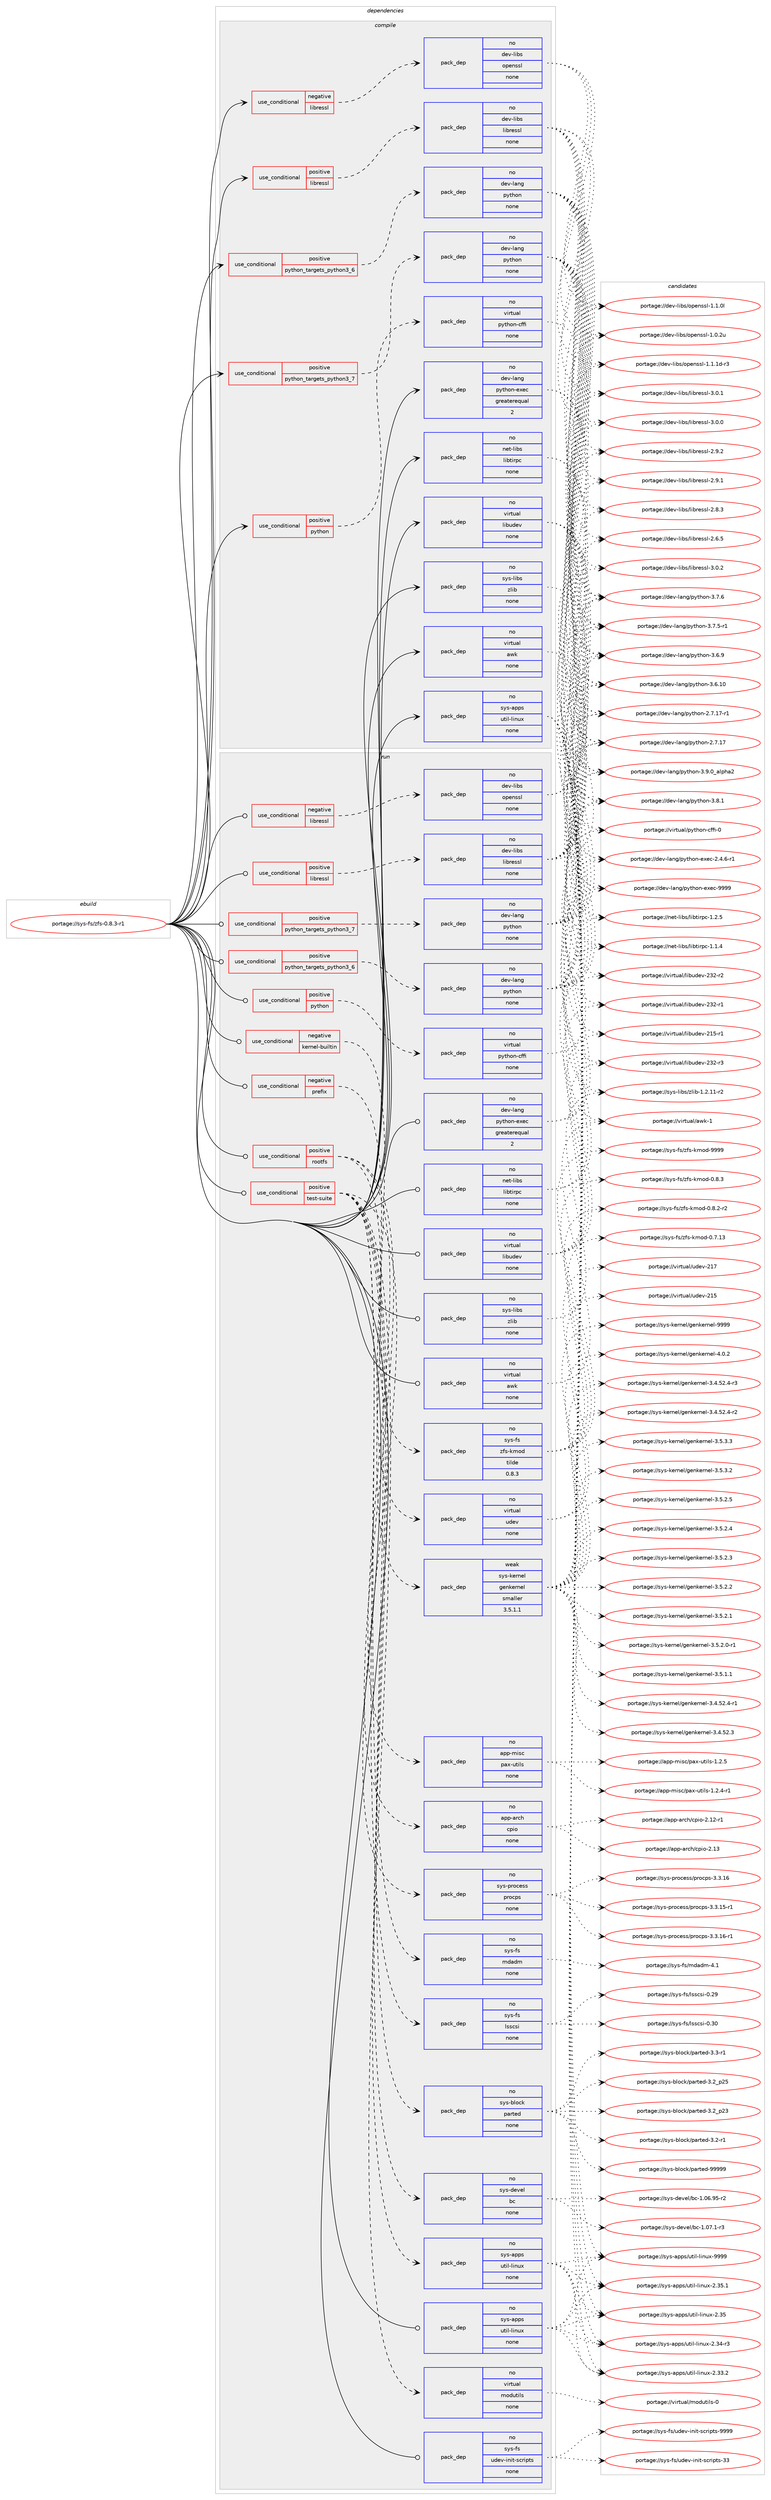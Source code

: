 digraph prolog {

# *************
# Graph options
# *************

newrank=true;
concentrate=true;
compound=true;
graph [rankdir=LR,fontname=Helvetica,fontsize=10,ranksep=1.5];#, ranksep=2.5, nodesep=0.2];
edge  [arrowhead=vee];
node  [fontname=Helvetica,fontsize=10];

# **********
# The ebuild
# **********

subgraph cluster_leftcol {
color=gray;
rank=same;
label=<<i>ebuild</i>>;
id [label="portage://sys-fs/zfs-0.8.3-r1", color=red, width=4, href="../sys-fs/zfs-0.8.3-r1.svg"];
}

# ****************
# The dependencies
# ****************

subgraph cluster_midcol {
color=gray;
label=<<i>dependencies</i>>;
subgraph cluster_compile {
fillcolor="#eeeeee";
style=filled;
label=<<i>compile</i>>;
subgraph cond8890 {
dependency46151 [label=<<TABLE BORDER="0" CELLBORDER="1" CELLSPACING="0" CELLPADDING="4"><TR><TD ROWSPAN="3" CELLPADDING="10">use_conditional</TD></TR><TR><TD>negative</TD></TR><TR><TD>libressl</TD></TR></TABLE>>, shape=none, color=red];
subgraph pack36232 {
dependency46152 [label=<<TABLE BORDER="0" CELLBORDER="1" CELLSPACING="0" CELLPADDING="4" WIDTH="220"><TR><TD ROWSPAN="6" CELLPADDING="30">pack_dep</TD></TR><TR><TD WIDTH="110">no</TD></TR><TR><TD>dev-libs</TD></TR><TR><TD>openssl</TD></TR><TR><TD>none</TD></TR><TR><TD></TD></TR></TABLE>>, shape=none, color=blue];
}
dependency46151:e -> dependency46152:w [weight=20,style="dashed",arrowhead="vee"];
}
id:e -> dependency46151:w [weight=20,style="solid",arrowhead="vee"];
subgraph cond8891 {
dependency46153 [label=<<TABLE BORDER="0" CELLBORDER="1" CELLSPACING="0" CELLPADDING="4"><TR><TD ROWSPAN="3" CELLPADDING="10">use_conditional</TD></TR><TR><TD>positive</TD></TR><TR><TD>libressl</TD></TR></TABLE>>, shape=none, color=red];
subgraph pack36233 {
dependency46154 [label=<<TABLE BORDER="0" CELLBORDER="1" CELLSPACING="0" CELLPADDING="4" WIDTH="220"><TR><TD ROWSPAN="6" CELLPADDING="30">pack_dep</TD></TR><TR><TD WIDTH="110">no</TD></TR><TR><TD>dev-libs</TD></TR><TR><TD>libressl</TD></TR><TR><TD>none</TD></TR><TR><TD></TD></TR></TABLE>>, shape=none, color=blue];
}
dependency46153:e -> dependency46154:w [weight=20,style="dashed",arrowhead="vee"];
}
id:e -> dependency46153:w [weight=20,style="solid",arrowhead="vee"];
subgraph cond8892 {
dependency46155 [label=<<TABLE BORDER="0" CELLBORDER="1" CELLSPACING="0" CELLPADDING="4"><TR><TD ROWSPAN="3" CELLPADDING="10">use_conditional</TD></TR><TR><TD>positive</TD></TR><TR><TD>python</TD></TR></TABLE>>, shape=none, color=red];
subgraph pack36234 {
dependency46156 [label=<<TABLE BORDER="0" CELLBORDER="1" CELLSPACING="0" CELLPADDING="4" WIDTH="220"><TR><TD ROWSPAN="6" CELLPADDING="30">pack_dep</TD></TR><TR><TD WIDTH="110">no</TD></TR><TR><TD>virtual</TD></TR><TR><TD>python-cffi</TD></TR><TR><TD>none</TD></TR><TR><TD></TD></TR></TABLE>>, shape=none, color=blue];
}
dependency46155:e -> dependency46156:w [weight=20,style="dashed",arrowhead="vee"];
}
id:e -> dependency46155:w [weight=20,style="solid",arrowhead="vee"];
subgraph cond8893 {
dependency46157 [label=<<TABLE BORDER="0" CELLBORDER="1" CELLSPACING="0" CELLPADDING="4"><TR><TD ROWSPAN="3" CELLPADDING="10">use_conditional</TD></TR><TR><TD>positive</TD></TR><TR><TD>python_targets_python3_6</TD></TR></TABLE>>, shape=none, color=red];
subgraph pack36235 {
dependency46158 [label=<<TABLE BORDER="0" CELLBORDER="1" CELLSPACING="0" CELLPADDING="4" WIDTH="220"><TR><TD ROWSPAN="6" CELLPADDING="30">pack_dep</TD></TR><TR><TD WIDTH="110">no</TD></TR><TR><TD>dev-lang</TD></TR><TR><TD>python</TD></TR><TR><TD>none</TD></TR><TR><TD></TD></TR></TABLE>>, shape=none, color=blue];
}
dependency46157:e -> dependency46158:w [weight=20,style="dashed",arrowhead="vee"];
}
id:e -> dependency46157:w [weight=20,style="solid",arrowhead="vee"];
subgraph cond8894 {
dependency46159 [label=<<TABLE BORDER="0" CELLBORDER="1" CELLSPACING="0" CELLPADDING="4"><TR><TD ROWSPAN="3" CELLPADDING="10">use_conditional</TD></TR><TR><TD>positive</TD></TR><TR><TD>python_targets_python3_7</TD></TR></TABLE>>, shape=none, color=red];
subgraph pack36236 {
dependency46160 [label=<<TABLE BORDER="0" CELLBORDER="1" CELLSPACING="0" CELLPADDING="4" WIDTH="220"><TR><TD ROWSPAN="6" CELLPADDING="30">pack_dep</TD></TR><TR><TD WIDTH="110">no</TD></TR><TR><TD>dev-lang</TD></TR><TR><TD>python</TD></TR><TR><TD>none</TD></TR><TR><TD></TD></TR></TABLE>>, shape=none, color=blue];
}
dependency46159:e -> dependency46160:w [weight=20,style="dashed",arrowhead="vee"];
}
id:e -> dependency46159:w [weight=20,style="solid",arrowhead="vee"];
subgraph pack36237 {
dependency46161 [label=<<TABLE BORDER="0" CELLBORDER="1" CELLSPACING="0" CELLPADDING="4" WIDTH="220"><TR><TD ROWSPAN="6" CELLPADDING="30">pack_dep</TD></TR><TR><TD WIDTH="110">no</TD></TR><TR><TD>dev-lang</TD></TR><TR><TD>python-exec</TD></TR><TR><TD>greaterequal</TD></TR><TR><TD>2</TD></TR></TABLE>>, shape=none, color=blue];
}
id:e -> dependency46161:w [weight=20,style="solid",arrowhead="vee"];
subgraph pack36238 {
dependency46162 [label=<<TABLE BORDER="0" CELLBORDER="1" CELLSPACING="0" CELLPADDING="4" WIDTH="220"><TR><TD ROWSPAN="6" CELLPADDING="30">pack_dep</TD></TR><TR><TD WIDTH="110">no</TD></TR><TR><TD>net-libs</TD></TR><TR><TD>libtirpc</TD></TR><TR><TD>none</TD></TR><TR><TD></TD></TR></TABLE>>, shape=none, color=blue];
}
id:e -> dependency46162:w [weight=20,style="solid",arrowhead="vee"];
subgraph pack36239 {
dependency46163 [label=<<TABLE BORDER="0" CELLBORDER="1" CELLSPACING="0" CELLPADDING="4" WIDTH="220"><TR><TD ROWSPAN="6" CELLPADDING="30">pack_dep</TD></TR><TR><TD WIDTH="110">no</TD></TR><TR><TD>sys-apps</TD></TR><TR><TD>util-linux</TD></TR><TR><TD>none</TD></TR><TR><TD></TD></TR></TABLE>>, shape=none, color=blue];
}
id:e -> dependency46163:w [weight=20,style="solid",arrowhead="vee"];
subgraph pack36240 {
dependency46164 [label=<<TABLE BORDER="0" CELLBORDER="1" CELLSPACING="0" CELLPADDING="4" WIDTH="220"><TR><TD ROWSPAN="6" CELLPADDING="30">pack_dep</TD></TR><TR><TD WIDTH="110">no</TD></TR><TR><TD>sys-libs</TD></TR><TR><TD>zlib</TD></TR><TR><TD>none</TD></TR><TR><TD></TD></TR></TABLE>>, shape=none, color=blue];
}
id:e -> dependency46164:w [weight=20,style="solid",arrowhead="vee"];
subgraph pack36241 {
dependency46165 [label=<<TABLE BORDER="0" CELLBORDER="1" CELLSPACING="0" CELLPADDING="4" WIDTH="220"><TR><TD ROWSPAN="6" CELLPADDING="30">pack_dep</TD></TR><TR><TD WIDTH="110">no</TD></TR><TR><TD>virtual</TD></TR><TR><TD>awk</TD></TR><TR><TD>none</TD></TR><TR><TD></TD></TR></TABLE>>, shape=none, color=blue];
}
id:e -> dependency46165:w [weight=20,style="solid",arrowhead="vee"];
subgraph pack36242 {
dependency46166 [label=<<TABLE BORDER="0" CELLBORDER="1" CELLSPACING="0" CELLPADDING="4" WIDTH="220"><TR><TD ROWSPAN="6" CELLPADDING="30">pack_dep</TD></TR><TR><TD WIDTH="110">no</TD></TR><TR><TD>virtual</TD></TR><TR><TD>libudev</TD></TR><TR><TD>none</TD></TR><TR><TD></TD></TR></TABLE>>, shape=none, color=blue];
}
id:e -> dependency46166:w [weight=20,style="solid",arrowhead="vee"];
}
subgraph cluster_compileandrun {
fillcolor="#eeeeee";
style=filled;
label=<<i>compile and run</i>>;
}
subgraph cluster_run {
fillcolor="#eeeeee";
style=filled;
label=<<i>run</i>>;
subgraph cond8895 {
dependency46167 [label=<<TABLE BORDER="0" CELLBORDER="1" CELLSPACING="0" CELLPADDING="4"><TR><TD ROWSPAN="3" CELLPADDING="10">use_conditional</TD></TR><TR><TD>negative</TD></TR><TR><TD>kernel-builtin</TD></TR></TABLE>>, shape=none, color=red];
subgraph pack36243 {
dependency46168 [label=<<TABLE BORDER="0" CELLBORDER="1" CELLSPACING="0" CELLPADDING="4" WIDTH="220"><TR><TD ROWSPAN="6" CELLPADDING="30">pack_dep</TD></TR><TR><TD WIDTH="110">no</TD></TR><TR><TD>sys-fs</TD></TR><TR><TD>zfs-kmod</TD></TR><TR><TD>tilde</TD></TR><TR><TD>0.8.3</TD></TR></TABLE>>, shape=none, color=blue];
}
dependency46167:e -> dependency46168:w [weight=20,style="dashed",arrowhead="vee"];
}
id:e -> dependency46167:w [weight=20,style="solid",arrowhead="odot"];
subgraph cond8896 {
dependency46169 [label=<<TABLE BORDER="0" CELLBORDER="1" CELLSPACING="0" CELLPADDING="4"><TR><TD ROWSPAN="3" CELLPADDING="10">use_conditional</TD></TR><TR><TD>negative</TD></TR><TR><TD>libressl</TD></TR></TABLE>>, shape=none, color=red];
subgraph pack36244 {
dependency46170 [label=<<TABLE BORDER="0" CELLBORDER="1" CELLSPACING="0" CELLPADDING="4" WIDTH="220"><TR><TD ROWSPAN="6" CELLPADDING="30">pack_dep</TD></TR><TR><TD WIDTH="110">no</TD></TR><TR><TD>dev-libs</TD></TR><TR><TD>openssl</TD></TR><TR><TD>none</TD></TR><TR><TD></TD></TR></TABLE>>, shape=none, color=blue];
}
dependency46169:e -> dependency46170:w [weight=20,style="dashed",arrowhead="vee"];
}
id:e -> dependency46169:w [weight=20,style="solid",arrowhead="odot"];
subgraph cond8897 {
dependency46171 [label=<<TABLE BORDER="0" CELLBORDER="1" CELLSPACING="0" CELLPADDING="4"><TR><TD ROWSPAN="3" CELLPADDING="10">use_conditional</TD></TR><TR><TD>negative</TD></TR><TR><TD>prefix</TD></TR></TABLE>>, shape=none, color=red];
subgraph pack36245 {
dependency46172 [label=<<TABLE BORDER="0" CELLBORDER="1" CELLSPACING="0" CELLPADDING="4" WIDTH="220"><TR><TD ROWSPAN="6" CELLPADDING="30">pack_dep</TD></TR><TR><TD WIDTH="110">no</TD></TR><TR><TD>virtual</TD></TR><TR><TD>udev</TD></TR><TR><TD>none</TD></TR><TR><TD></TD></TR></TABLE>>, shape=none, color=blue];
}
dependency46171:e -> dependency46172:w [weight=20,style="dashed",arrowhead="vee"];
}
id:e -> dependency46171:w [weight=20,style="solid",arrowhead="odot"];
subgraph cond8898 {
dependency46173 [label=<<TABLE BORDER="0" CELLBORDER="1" CELLSPACING="0" CELLPADDING="4"><TR><TD ROWSPAN="3" CELLPADDING="10">use_conditional</TD></TR><TR><TD>positive</TD></TR><TR><TD>libressl</TD></TR></TABLE>>, shape=none, color=red];
subgraph pack36246 {
dependency46174 [label=<<TABLE BORDER="0" CELLBORDER="1" CELLSPACING="0" CELLPADDING="4" WIDTH="220"><TR><TD ROWSPAN="6" CELLPADDING="30">pack_dep</TD></TR><TR><TD WIDTH="110">no</TD></TR><TR><TD>dev-libs</TD></TR><TR><TD>libressl</TD></TR><TR><TD>none</TD></TR><TR><TD></TD></TR></TABLE>>, shape=none, color=blue];
}
dependency46173:e -> dependency46174:w [weight=20,style="dashed",arrowhead="vee"];
}
id:e -> dependency46173:w [weight=20,style="solid",arrowhead="odot"];
subgraph cond8899 {
dependency46175 [label=<<TABLE BORDER="0" CELLBORDER="1" CELLSPACING="0" CELLPADDING="4"><TR><TD ROWSPAN="3" CELLPADDING="10">use_conditional</TD></TR><TR><TD>positive</TD></TR><TR><TD>python</TD></TR></TABLE>>, shape=none, color=red];
subgraph pack36247 {
dependency46176 [label=<<TABLE BORDER="0" CELLBORDER="1" CELLSPACING="0" CELLPADDING="4" WIDTH="220"><TR><TD ROWSPAN="6" CELLPADDING="30">pack_dep</TD></TR><TR><TD WIDTH="110">no</TD></TR><TR><TD>virtual</TD></TR><TR><TD>python-cffi</TD></TR><TR><TD>none</TD></TR><TR><TD></TD></TR></TABLE>>, shape=none, color=blue];
}
dependency46175:e -> dependency46176:w [weight=20,style="dashed",arrowhead="vee"];
}
id:e -> dependency46175:w [weight=20,style="solid",arrowhead="odot"];
subgraph cond8900 {
dependency46177 [label=<<TABLE BORDER="0" CELLBORDER="1" CELLSPACING="0" CELLPADDING="4"><TR><TD ROWSPAN="3" CELLPADDING="10">use_conditional</TD></TR><TR><TD>positive</TD></TR><TR><TD>python_targets_python3_6</TD></TR></TABLE>>, shape=none, color=red];
subgraph pack36248 {
dependency46178 [label=<<TABLE BORDER="0" CELLBORDER="1" CELLSPACING="0" CELLPADDING="4" WIDTH="220"><TR><TD ROWSPAN="6" CELLPADDING="30">pack_dep</TD></TR><TR><TD WIDTH="110">no</TD></TR><TR><TD>dev-lang</TD></TR><TR><TD>python</TD></TR><TR><TD>none</TD></TR><TR><TD></TD></TR></TABLE>>, shape=none, color=blue];
}
dependency46177:e -> dependency46178:w [weight=20,style="dashed",arrowhead="vee"];
}
id:e -> dependency46177:w [weight=20,style="solid",arrowhead="odot"];
subgraph cond8901 {
dependency46179 [label=<<TABLE BORDER="0" CELLBORDER="1" CELLSPACING="0" CELLPADDING="4"><TR><TD ROWSPAN="3" CELLPADDING="10">use_conditional</TD></TR><TR><TD>positive</TD></TR><TR><TD>python_targets_python3_7</TD></TR></TABLE>>, shape=none, color=red];
subgraph pack36249 {
dependency46180 [label=<<TABLE BORDER="0" CELLBORDER="1" CELLSPACING="0" CELLPADDING="4" WIDTH="220"><TR><TD ROWSPAN="6" CELLPADDING="30">pack_dep</TD></TR><TR><TD WIDTH="110">no</TD></TR><TR><TD>dev-lang</TD></TR><TR><TD>python</TD></TR><TR><TD>none</TD></TR><TR><TD></TD></TR></TABLE>>, shape=none, color=blue];
}
dependency46179:e -> dependency46180:w [weight=20,style="dashed",arrowhead="vee"];
}
id:e -> dependency46179:w [weight=20,style="solid",arrowhead="odot"];
subgraph cond8902 {
dependency46181 [label=<<TABLE BORDER="0" CELLBORDER="1" CELLSPACING="0" CELLPADDING="4"><TR><TD ROWSPAN="3" CELLPADDING="10">use_conditional</TD></TR><TR><TD>positive</TD></TR><TR><TD>rootfs</TD></TR></TABLE>>, shape=none, color=red];
subgraph pack36250 {
dependency46182 [label=<<TABLE BORDER="0" CELLBORDER="1" CELLSPACING="0" CELLPADDING="4" WIDTH="220"><TR><TD ROWSPAN="6" CELLPADDING="30">pack_dep</TD></TR><TR><TD WIDTH="110">no</TD></TR><TR><TD>app-arch</TD></TR><TR><TD>cpio</TD></TR><TR><TD>none</TD></TR><TR><TD></TD></TR></TABLE>>, shape=none, color=blue];
}
dependency46181:e -> dependency46182:w [weight=20,style="dashed",arrowhead="vee"];
subgraph pack36251 {
dependency46183 [label=<<TABLE BORDER="0" CELLBORDER="1" CELLSPACING="0" CELLPADDING="4" WIDTH="220"><TR><TD ROWSPAN="6" CELLPADDING="30">pack_dep</TD></TR><TR><TD WIDTH="110">no</TD></TR><TR><TD>app-misc</TD></TR><TR><TD>pax-utils</TD></TR><TR><TD>none</TD></TR><TR><TD></TD></TR></TABLE>>, shape=none, color=blue];
}
dependency46181:e -> dependency46183:w [weight=20,style="dashed",arrowhead="vee"];
subgraph pack36252 {
dependency46184 [label=<<TABLE BORDER="0" CELLBORDER="1" CELLSPACING="0" CELLPADDING="4" WIDTH="220"><TR><TD ROWSPAN="6" CELLPADDING="30">pack_dep</TD></TR><TR><TD WIDTH="110">weak</TD></TR><TR><TD>sys-kernel</TD></TR><TR><TD>genkernel</TD></TR><TR><TD>smaller</TD></TR><TR><TD>3.5.1.1</TD></TR></TABLE>>, shape=none, color=blue];
}
dependency46181:e -> dependency46184:w [weight=20,style="dashed",arrowhead="vee"];
}
id:e -> dependency46181:w [weight=20,style="solid",arrowhead="odot"];
subgraph cond8903 {
dependency46185 [label=<<TABLE BORDER="0" CELLBORDER="1" CELLSPACING="0" CELLPADDING="4"><TR><TD ROWSPAN="3" CELLPADDING="10">use_conditional</TD></TR><TR><TD>positive</TD></TR><TR><TD>test-suite</TD></TR></TABLE>>, shape=none, color=red];
subgraph pack36253 {
dependency46186 [label=<<TABLE BORDER="0" CELLBORDER="1" CELLSPACING="0" CELLPADDING="4" WIDTH="220"><TR><TD ROWSPAN="6" CELLPADDING="30">pack_dep</TD></TR><TR><TD WIDTH="110">no</TD></TR><TR><TD>sys-apps</TD></TR><TR><TD>util-linux</TD></TR><TR><TD>none</TD></TR><TR><TD></TD></TR></TABLE>>, shape=none, color=blue];
}
dependency46185:e -> dependency46186:w [weight=20,style="dashed",arrowhead="vee"];
subgraph pack36254 {
dependency46187 [label=<<TABLE BORDER="0" CELLBORDER="1" CELLSPACING="0" CELLPADDING="4" WIDTH="220"><TR><TD ROWSPAN="6" CELLPADDING="30">pack_dep</TD></TR><TR><TD WIDTH="110">no</TD></TR><TR><TD>sys-devel</TD></TR><TR><TD>bc</TD></TR><TR><TD>none</TD></TR><TR><TD></TD></TR></TABLE>>, shape=none, color=blue];
}
dependency46185:e -> dependency46187:w [weight=20,style="dashed",arrowhead="vee"];
subgraph pack36255 {
dependency46188 [label=<<TABLE BORDER="0" CELLBORDER="1" CELLSPACING="0" CELLPADDING="4" WIDTH="220"><TR><TD ROWSPAN="6" CELLPADDING="30">pack_dep</TD></TR><TR><TD WIDTH="110">no</TD></TR><TR><TD>sys-block</TD></TR><TR><TD>parted</TD></TR><TR><TD>none</TD></TR><TR><TD></TD></TR></TABLE>>, shape=none, color=blue];
}
dependency46185:e -> dependency46188:w [weight=20,style="dashed",arrowhead="vee"];
subgraph pack36256 {
dependency46189 [label=<<TABLE BORDER="0" CELLBORDER="1" CELLSPACING="0" CELLPADDING="4" WIDTH="220"><TR><TD ROWSPAN="6" CELLPADDING="30">pack_dep</TD></TR><TR><TD WIDTH="110">no</TD></TR><TR><TD>sys-fs</TD></TR><TR><TD>lsscsi</TD></TR><TR><TD>none</TD></TR><TR><TD></TD></TR></TABLE>>, shape=none, color=blue];
}
dependency46185:e -> dependency46189:w [weight=20,style="dashed",arrowhead="vee"];
subgraph pack36257 {
dependency46190 [label=<<TABLE BORDER="0" CELLBORDER="1" CELLSPACING="0" CELLPADDING="4" WIDTH="220"><TR><TD ROWSPAN="6" CELLPADDING="30">pack_dep</TD></TR><TR><TD WIDTH="110">no</TD></TR><TR><TD>sys-fs</TD></TR><TR><TD>mdadm</TD></TR><TR><TD>none</TD></TR><TR><TD></TD></TR></TABLE>>, shape=none, color=blue];
}
dependency46185:e -> dependency46190:w [weight=20,style="dashed",arrowhead="vee"];
subgraph pack36258 {
dependency46191 [label=<<TABLE BORDER="0" CELLBORDER="1" CELLSPACING="0" CELLPADDING="4" WIDTH="220"><TR><TD ROWSPAN="6" CELLPADDING="30">pack_dep</TD></TR><TR><TD WIDTH="110">no</TD></TR><TR><TD>sys-process</TD></TR><TR><TD>procps</TD></TR><TR><TD>none</TD></TR><TR><TD></TD></TR></TABLE>>, shape=none, color=blue];
}
dependency46185:e -> dependency46191:w [weight=20,style="dashed",arrowhead="vee"];
subgraph pack36259 {
dependency46192 [label=<<TABLE BORDER="0" CELLBORDER="1" CELLSPACING="0" CELLPADDING="4" WIDTH="220"><TR><TD ROWSPAN="6" CELLPADDING="30">pack_dep</TD></TR><TR><TD WIDTH="110">no</TD></TR><TR><TD>virtual</TD></TR><TR><TD>modutils</TD></TR><TR><TD>none</TD></TR><TR><TD></TD></TR></TABLE>>, shape=none, color=blue];
}
dependency46185:e -> dependency46192:w [weight=20,style="dashed",arrowhead="vee"];
}
id:e -> dependency46185:w [weight=20,style="solid",arrowhead="odot"];
subgraph pack36260 {
dependency46193 [label=<<TABLE BORDER="0" CELLBORDER="1" CELLSPACING="0" CELLPADDING="4" WIDTH="220"><TR><TD ROWSPAN="6" CELLPADDING="30">pack_dep</TD></TR><TR><TD WIDTH="110">no</TD></TR><TR><TD>dev-lang</TD></TR><TR><TD>python-exec</TD></TR><TR><TD>greaterequal</TD></TR><TR><TD>2</TD></TR></TABLE>>, shape=none, color=blue];
}
id:e -> dependency46193:w [weight=20,style="solid",arrowhead="odot"];
subgraph pack36261 {
dependency46194 [label=<<TABLE BORDER="0" CELLBORDER="1" CELLSPACING="0" CELLPADDING="4" WIDTH="220"><TR><TD ROWSPAN="6" CELLPADDING="30">pack_dep</TD></TR><TR><TD WIDTH="110">no</TD></TR><TR><TD>net-libs</TD></TR><TR><TD>libtirpc</TD></TR><TR><TD>none</TD></TR><TR><TD></TD></TR></TABLE>>, shape=none, color=blue];
}
id:e -> dependency46194:w [weight=20,style="solid",arrowhead="odot"];
subgraph pack36262 {
dependency46195 [label=<<TABLE BORDER="0" CELLBORDER="1" CELLSPACING="0" CELLPADDING="4" WIDTH="220"><TR><TD ROWSPAN="6" CELLPADDING="30">pack_dep</TD></TR><TR><TD WIDTH="110">no</TD></TR><TR><TD>sys-apps</TD></TR><TR><TD>util-linux</TD></TR><TR><TD>none</TD></TR><TR><TD></TD></TR></TABLE>>, shape=none, color=blue];
}
id:e -> dependency46195:w [weight=20,style="solid",arrowhead="odot"];
subgraph pack36263 {
dependency46196 [label=<<TABLE BORDER="0" CELLBORDER="1" CELLSPACING="0" CELLPADDING="4" WIDTH="220"><TR><TD ROWSPAN="6" CELLPADDING="30">pack_dep</TD></TR><TR><TD WIDTH="110">no</TD></TR><TR><TD>sys-fs</TD></TR><TR><TD>udev-init-scripts</TD></TR><TR><TD>none</TD></TR><TR><TD></TD></TR></TABLE>>, shape=none, color=blue];
}
id:e -> dependency46196:w [weight=20,style="solid",arrowhead="odot"];
subgraph pack36264 {
dependency46197 [label=<<TABLE BORDER="0" CELLBORDER="1" CELLSPACING="0" CELLPADDING="4" WIDTH="220"><TR><TD ROWSPAN="6" CELLPADDING="30">pack_dep</TD></TR><TR><TD WIDTH="110">no</TD></TR><TR><TD>sys-libs</TD></TR><TR><TD>zlib</TD></TR><TR><TD>none</TD></TR><TR><TD></TD></TR></TABLE>>, shape=none, color=blue];
}
id:e -> dependency46197:w [weight=20,style="solid",arrowhead="odot"];
subgraph pack36265 {
dependency46198 [label=<<TABLE BORDER="0" CELLBORDER="1" CELLSPACING="0" CELLPADDING="4" WIDTH="220"><TR><TD ROWSPAN="6" CELLPADDING="30">pack_dep</TD></TR><TR><TD WIDTH="110">no</TD></TR><TR><TD>virtual</TD></TR><TR><TD>awk</TD></TR><TR><TD>none</TD></TR><TR><TD></TD></TR></TABLE>>, shape=none, color=blue];
}
id:e -> dependency46198:w [weight=20,style="solid",arrowhead="odot"];
subgraph pack36266 {
dependency46199 [label=<<TABLE BORDER="0" CELLBORDER="1" CELLSPACING="0" CELLPADDING="4" WIDTH="220"><TR><TD ROWSPAN="6" CELLPADDING="30">pack_dep</TD></TR><TR><TD WIDTH="110">no</TD></TR><TR><TD>virtual</TD></TR><TR><TD>libudev</TD></TR><TR><TD>none</TD></TR><TR><TD></TD></TR></TABLE>>, shape=none, color=blue];
}
id:e -> dependency46199:w [weight=20,style="solid",arrowhead="odot"];
}
}

# **************
# The candidates
# **************

subgraph cluster_choices {
rank=same;
color=gray;
label=<<i>candidates</i>>;

subgraph choice36232 {
color=black;
nodesep=1;
choice1001011184510810598115471111121011101151151084549464946491004511451 [label="portage://dev-libs/openssl-1.1.1d-r3", color=red, width=4,href="../dev-libs/openssl-1.1.1d-r3.svg"];
choice100101118451081059811547111112101110115115108454946494648108 [label="portage://dev-libs/openssl-1.1.0l", color=red, width=4,href="../dev-libs/openssl-1.1.0l.svg"];
choice100101118451081059811547111112101110115115108454946484650117 [label="portage://dev-libs/openssl-1.0.2u", color=red, width=4,href="../dev-libs/openssl-1.0.2u.svg"];
dependency46152:e -> choice1001011184510810598115471111121011101151151084549464946491004511451:w [style=dotted,weight="100"];
dependency46152:e -> choice100101118451081059811547111112101110115115108454946494648108:w [style=dotted,weight="100"];
dependency46152:e -> choice100101118451081059811547111112101110115115108454946484650117:w [style=dotted,weight="100"];
}
subgraph choice36233 {
color=black;
nodesep=1;
choice10010111845108105981154710810598114101115115108455146484650 [label="portage://dev-libs/libressl-3.0.2", color=red, width=4,href="../dev-libs/libressl-3.0.2.svg"];
choice10010111845108105981154710810598114101115115108455146484649 [label="portage://dev-libs/libressl-3.0.1", color=red, width=4,href="../dev-libs/libressl-3.0.1.svg"];
choice10010111845108105981154710810598114101115115108455146484648 [label="portage://dev-libs/libressl-3.0.0", color=red, width=4,href="../dev-libs/libressl-3.0.0.svg"];
choice10010111845108105981154710810598114101115115108455046574650 [label="portage://dev-libs/libressl-2.9.2", color=red, width=4,href="../dev-libs/libressl-2.9.2.svg"];
choice10010111845108105981154710810598114101115115108455046574649 [label="portage://dev-libs/libressl-2.9.1", color=red, width=4,href="../dev-libs/libressl-2.9.1.svg"];
choice10010111845108105981154710810598114101115115108455046564651 [label="portage://dev-libs/libressl-2.8.3", color=red, width=4,href="../dev-libs/libressl-2.8.3.svg"];
choice10010111845108105981154710810598114101115115108455046544653 [label="portage://dev-libs/libressl-2.6.5", color=red, width=4,href="../dev-libs/libressl-2.6.5.svg"];
dependency46154:e -> choice10010111845108105981154710810598114101115115108455146484650:w [style=dotted,weight="100"];
dependency46154:e -> choice10010111845108105981154710810598114101115115108455146484649:w [style=dotted,weight="100"];
dependency46154:e -> choice10010111845108105981154710810598114101115115108455146484648:w [style=dotted,weight="100"];
dependency46154:e -> choice10010111845108105981154710810598114101115115108455046574650:w [style=dotted,weight="100"];
dependency46154:e -> choice10010111845108105981154710810598114101115115108455046574649:w [style=dotted,weight="100"];
dependency46154:e -> choice10010111845108105981154710810598114101115115108455046564651:w [style=dotted,weight="100"];
dependency46154:e -> choice10010111845108105981154710810598114101115115108455046544653:w [style=dotted,weight="100"];
}
subgraph choice36234 {
color=black;
nodesep=1;
choice118105114116117971084711212111610411111045991021021054548 [label="portage://virtual/python-cffi-0", color=red, width=4,href="../virtual/python-cffi-0.svg"];
dependency46156:e -> choice118105114116117971084711212111610411111045991021021054548:w [style=dotted,weight="100"];
}
subgraph choice36235 {
color=black;
nodesep=1;
choice10010111845108971101034711212111610411111045514657464895971081121049750 [label="portage://dev-lang/python-3.9.0_alpha2", color=red, width=4,href="../dev-lang/python-3.9.0_alpha2.svg"];
choice100101118451089711010347112121116104111110455146564649 [label="portage://dev-lang/python-3.8.1", color=red, width=4,href="../dev-lang/python-3.8.1.svg"];
choice100101118451089711010347112121116104111110455146554654 [label="portage://dev-lang/python-3.7.6", color=red, width=4,href="../dev-lang/python-3.7.6.svg"];
choice1001011184510897110103471121211161041111104551465546534511449 [label="portage://dev-lang/python-3.7.5-r1", color=red, width=4,href="../dev-lang/python-3.7.5-r1.svg"];
choice100101118451089711010347112121116104111110455146544657 [label="portage://dev-lang/python-3.6.9", color=red, width=4,href="../dev-lang/python-3.6.9.svg"];
choice10010111845108971101034711212111610411111045514654464948 [label="portage://dev-lang/python-3.6.10", color=red, width=4,href="../dev-lang/python-3.6.10.svg"];
choice100101118451089711010347112121116104111110455046554649554511449 [label="portage://dev-lang/python-2.7.17-r1", color=red, width=4,href="../dev-lang/python-2.7.17-r1.svg"];
choice10010111845108971101034711212111610411111045504655464955 [label="portage://dev-lang/python-2.7.17", color=red, width=4,href="../dev-lang/python-2.7.17.svg"];
dependency46158:e -> choice10010111845108971101034711212111610411111045514657464895971081121049750:w [style=dotted,weight="100"];
dependency46158:e -> choice100101118451089711010347112121116104111110455146564649:w [style=dotted,weight="100"];
dependency46158:e -> choice100101118451089711010347112121116104111110455146554654:w [style=dotted,weight="100"];
dependency46158:e -> choice1001011184510897110103471121211161041111104551465546534511449:w [style=dotted,weight="100"];
dependency46158:e -> choice100101118451089711010347112121116104111110455146544657:w [style=dotted,weight="100"];
dependency46158:e -> choice10010111845108971101034711212111610411111045514654464948:w [style=dotted,weight="100"];
dependency46158:e -> choice100101118451089711010347112121116104111110455046554649554511449:w [style=dotted,weight="100"];
dependency46158:e -> choice10010111845108971101034711212111610411111045504655464955:w [style=dotted,weight="100"];
}
subgraph choice36236 {
color=black;
nodesep=1;
choice10010111845108971101034711212111610411111045514657464895971081121049750 [label="portage://dev-lang/python-3.9.0_alpha2", color=red, width=4,href="../dev-lang/python-3.9.0_alpha2.svg"];
choice100101118451089711010347112121116104111110455146564649 [label="portage://dev-lang/python-3.8.1", color=red, width=4,href="../dev-lang/python-3.8.1.svg"];
choice100101118451089711010347112121116104111110455146554654 [label="portage://dev-lang/python-3.7.6", color=red, width=4,href="../dev-lang/python-3.7.6.svg"];
choice1001011184510897110103471121211161041111104551465546534511449 [label="portage://dev-lang/python-3.7.5-r1", color=red, width=4,href="../dev-lang/python-3.7.5-r1.svg"];
choice100101118451089711010347112121116104111110455146544657 [label="portage://dev-lang/python-3.6.9", color=red, width=4,href="../dev-lang/python-3.6.9.svg"];
choice10010111845108971101034711212111610411111045514654464948 [label="portage://dev-lang/python-3.6.10", color=red, width=4,href="../dev-lang/python-3.6.10.svg"];
choice100101118451089711010347112121116104111110455046554649554511449 [label="portage://dev-lang/python-2.7.17-r1", color=red, width=4,href="../dev-lang/python-2.7.17-r1.svg"];
choice10010111845108971101034711212111610411111045504655464955 [label="portage://dev-lang/python-2.7.17", color=red, width=4,href="../dev-lang/python-2.7.17.svg"];
dependency46160:e -> choice10010111845108971101034711212111610411111045514657464895971081121049750:w [style=dotted,weight="100"];
dependency46160:e -> choice100101118451089711010347112121116104111110455146564649:w [style=dotted,weight="100"];
dependency46160:e -> choice100101118451089711010347112121116104111110455146554654:w [style=dotted,weight="100"];
dependency46160:e -> choice1001011184510897110103471121211161041111104551465546534511449:w [style=dotted,weight="100"];
dependency46160:e -> choice100101118451089711010347112121116104111110455146544657:w [style=dotted,weight="100"];
dependency46160:e -> choice10010111845108971101034711212111610411111045514654464948:w [style=dotted,weight="100"];
dependency46160:e -> choice100101118451089711010347112121116104111110455046554649554511449:w [style=dotted,weight="100"];
dependency46160:e -> choice10010111845108971101034711212111610411111045504655464955:w [style=dotted,weight="100"];
}
subgraph choice36237 {
color=black;
nodesep=1;
choice10010111845108971101034711212111610411111045101120101994557575757 [label="portage://dev-lang/python-exec-9999", color=red, width=4,href="../dev-lang/python-exec-9999.svg"];
choice10010111845108971101034711212111610411111045101120101994550465246544511449 [label="portage://dev-lang/python-exec-2.4.6-r1", color=red, width=4,href="../dev-lang/python-exec-2.4.6-r1.svg"];
dependency46161:e -> choice10010111845108971101034711212111610411111045101120101994557575757:w [style=dotted,weight="100"];
dependency46161:e -> choice10010111845108971101034711212111610411111045101120101994550465246544511449:w [style=dotted,weight="100"];
}
subgraph choice36238 {
color=black;
nodesep=1;
choice1101011164510810598115471081059811610511411299454946504653 [label="portage://net-libs/libtirpc-1.2.5", color=red, width=4,href="../net-libs/libtirpc-1.2.5.svg"];
choice1101011164510810598115471081059811610511411299454946494652 [label="portage://net-libs/libtirpc-1.1.4", color=red, width=4,href="../net-libs/libtirpc-1.1.4.svg"];
dependency46162:e -> choice1101011164510810598115471081059811610511411299454946504653:w [style=dotted,weight="100"];
dependency46162:e -> choice1101011164510810598115471081059811610511411299454946494652:w [style=dotted,weight="100"];
}
subgraph choice36239 {
color=black;
nodesep=1;
choice115121115459711211211547117116105108451081051101171204557575757 [label="portage://sys-apps/util-linux-9999", color=red, width=4,href="../sys-apps/util-linux-9999.svg"];
choice1151211154597112112115471171161051084510810511011712045504651534649 [label="portage://sys-apps/util-linux-2.35.1", color=red, width=4,href="../sys-apps/util-linux-2.35.1.svg"];
choice115121115459711211211547117116105108451081051101171204550465153 [label="portage://sys-apps/util-linux-2.35", color=red, width=4,href="../sys-apps/util-linux-2.35.svg"];
choice1151211154597112112115471171161051084510810511011712045504651524511451 [label="portage://sys-apps/util-linux-2.34-r3", color=red, width=4,href="../sys-apps/util-linux-2.34-r3.svg"];
choice1151211154597112112115471171161051084510810511011712045504651514650 [label="portage://sys-apps/util-linux-2.33.2", color=red, width=4,href="../sys-apps/util-linux-2.33.2.svg"];
dependency46163:e -> choice115121115459711211211547117116105108451081051101171204557575757:w [style=dotted,weight="100"];
dependency46163:e -> choice1151211154597112112115471171161051084510810511011712045504651534649:w [style=dotted,weight="100"];
dependency46163:e -> choice115121115459711211211547117116105108451081051101171204550465153:w [style=dotted,weight="100"];
dependency46163:e -> choice1151211154597112112115471171161051084510810511011712045504651524511451:w [style=dotted,weight="100"];
dependency46163:e -> choice1151211154597112112115471171161051084510810511011712045504651514650:w [style=dotted,weight="100"];
}
subgraph choice36240 {
color=black;
nodesep=1;
choice11512111545108105981154712210810598454946504649494511450 [label="portage://sys-libs/zlib-1.2.11-r2", color=red, width=4,href="../sys-libs/zlib-1.2.11-r2.svg"];
dependency46164:e -> choice11512111545108105981154712210810598454946504649494511450:w [style=dotted,weight="100"];
}
subgraph choice36241 {
color=black;
nodesep=1;
choice1181051141161179710847971191074549 [label="portage://virtual/awk-1", color=red, width=4,href="../virtual/awk-1.svg"];
dependency46165:e -> choice1181051141161179710847971191074549:w [style=dotted,weight="100"];
}
subgraph choice36242 {
color=black;
nodesep=1;
choice118105114116117971084710810598117100101118455051504511451 [label="portage://virtual/libudev-232-r3", color=red, width=4,href="../virtual/libudev-232-r3.svg"];
choice118105114116117971084710810598117100101118455051504511450 [label="portage://virtual/libudev-232-r2", color=red, width=4,href="../virtual/libudev-232-r2.svg"];
choice118105114116117971084710810598117100101118455051504511449 [label="portage://virtual/libudev-232-r1", color=red, width=4,href="../virtual/libudev-232-r1.svg"];
choice118105114116117971084710810598117100101118455049534511449 [label="portage://virtual/libudev-215-r1", color=red, width=4,href="../virtual/libudev-215-r1.svg"];
dependency46166:e -> choice118105114116117971084710810598117100101118455051504511451:w [style=dotted,weight="100"];
dependency46166:e -> choice118105114116117971084710810598117100101118455051504511450:w [style=dotted,weight="100"];
dependency46166:e -> choice118105114116117971084710810598117100101118455051504511449:w [style=dotted,weight="100"];
dependency46166:e -> choice118105114116117971084710810598117100101118455049534511449:w [style=dotted,weight="100"];
}
subgraph choice36243 {
color=black;
nodesep=1;
choice1151211154510211547122102115451071091111004557575757 [label="portage://sys-fs/zfs-kmod-9999", color=red, width=4,href="../sys-fs/zfs-kmod-9999.svg"];
choice115121115451021154712210211545107109111100454846564651 [label="portage://sys-fs/zfs-kmod-0.8.3", color=red, width=4,href="../sys-fs/zfs-kmod-0.8.3.svg"];
choice1151211154510211547122102115451071091111004548465646504511450 [label="portage://sys-fs/zfs-kmod-0.8.2-r2", color=red, width=4,href="../sys-fs/zfs-kmod-0.8.2-r2.svg"];
choice11512111545102115471221021154510710911110045484655464951 [label="portage://sys-fs/zfs-kmod-0.7.13", color=red, width=4,href="../sys-fs/zfs-kmod-0.7.13.svg"];
dependency46168:e -> choice1151211154510211547122102115451071091111004557575757:w [style=dotted,weight="100"];
dependency46168:e -> choice115121115451021154712210211545107109111100454846564651:w [style=dotted,weight="100"];
dependency46168:e -> choice1151211154510211547122102115451071091111004548465646504511450:w [style=dotted,weight="100"];
dependency46168:e -> choice11512111545102115471221021154510710911110045484655464951:w [style=dotted,weight="100"];
}
subgraph choice36244 {
color=black;
nodesep=1;
choice1001011184510810598115471111121011101151151084549464946491004511451 [label="portage://dev-libs/openssl-1.1.1d-r3", color=red, width=4,href="../dev-libs/openssl-1.1.1d-r3.svg"];
choice100101118451081059811547111112101110115115108454946494648108 [label="portage://dev-libs/openssl-1.1.0l", color=red, width=4,href="../dev-libs/openssl-1.1.0l.svg"];
choice100101118451081059811547111112101110115115108454946484650117 [label="portage://dev-libs/openssl-1.0.2u", color=red, width=4,href="../dev-libs/openssl-1.0.2u.svg"];
dependency46170:e -> choice1001011184510810598115471111121011101151151084549464946491004511451:w [style=dotted,weight="100"];
dependency46170:e -> choice100101118451081059811547111112101110115115108454946494648108:w [style=dotted,weight="100"];
dependency46170:e -> choice100101118451081059811547111112101110115115108454946484650117:w [style=dotted,weight="100"];
}
subgraph choice36245 {
color=black;
nodesep=1;
choice118105114116117971084711710010111845504955 [label="portage://virtual/udev-217", color=red, width=4,href="../virtual/udev-217.svg"];
choice118105114116117971084711710010111845504953 [label="portage://virtual/udev-215", color=red, width=4,href="../virtual/udev-215.svg"];
dependency46172:e -> choice118105114116117971084711710010111845504955:w [style=dotted,weight="100"];
dependency46172:e -> choice118105114116117971084711710010111845504953:w [style=dotted,weight="100"];
}
subgraph choice36246 {
color=black;
nodesep=1;
choice10010111845108105981154710810598114101115115108455146484650 [label="portage://dev-libs/libressl-3.0.2", color=red, width=4,href="../dev-libs/libressl-3.0.2.svg"];
choice10010111845108105981154710810598114101115115108455146484649 [label="portage://dev-libs/libressl-3.0.1", color=red, width=4,href="../dev-libs/libressl-3.0.1.svg"];
choice10010111845108105981154710810598114101115115108455146484648 [label="portage://dev-libs/libressl-3.0.0", color=red, width=4,href="../dev-libs/libressl-3.0.0.svg"];
choice10010111845108105981154710810598114101115115108455046574650 [label="portage://dev-libs/libressl-2.9.2", color=red, width=4,href="../dev-libs/libressl-2.9.2.svg"];
choice10010111845108105981154710810598114101115115108455046574649 [label="portage://dev-libs/libressl-2.9.1", color=red, width=4,href="../dev-libs/libressl-2.9.1.svg"];
choice10010111845108105981154710810598114101115115108455046564651 [label="portage://dev-libs/libressl-2.8.3", color=red, width=4,href="../dev-libs/libressl-2.8.3.svg"];
choice10010111845108105981154710810598114101115115108455046544653 [label="portage://dev-libs/libressl-2.6.5", color=red, width=4,href="../dev-libs/libressl-2.6.5.svg"];
dependency46174:e -> choice10010111845108105981154710810598114101115115108455146484650:w [style=dotted,weight="100"];
dependency46174:e -> choice10010111845108105981154710810598114101115115108455146484649:w [style=dotted,weight="100"];
dependency46174:e -> choice10010111845108105981154710810598114101115115108455146484648:w [style=dotted,weight="100"];
dependency46174:e -> choice10010111845108105981154710810598114101115115108455046574650:w [style=dotted,weight="100"];
dependency46174:e -> choice10010111845108105981154710810598114101115115108455046574649:w [style=dotted,weight="100"];
dependency46174:e -> choice10010111845108105981154710810598114101115115108455046564651:w [style=dotted,weight="100"];
dependency46174:e -> choice10010111845108105981154710810598114101115115108455046544653:w [style=dotted,weight="100"];
}
subgraph choice36247 {
color=black;
nodesep=1;
choice118105114116117971084711212111610411111045991021021054548 [label="portage://virtual/python-cffi-0", color=red, width=4,href="../virtual/python-cffi-0.svg"];
dependency46176:e -> choice118105114116117971084711212111610411111045991021021054548:w [style=dotted,weight="100"];
}
subgraph choice36248 {
color=black;
nodesep=1;
choice10010111845108971101034711212111610411111045514657464895971081121049750 [label="portage://dev-lang/python-3.9.0_alpha2", color=red, width=4,href="../dev-lang/python-3.9.0_alpha2.svg"];
choice100101118451089711010347112121116104111110455146564649 [label="portage://dev-lang/python-3.8.1", color=red, width=4,href="../dev-lang/python-3.8.1.svg"];
choice100101118451089711010347112121116104111110455146554654 [label="portage://dev-lang/python-3.7.6", color=red, width=4,href="../dev-lang/python-3.7.6.svg"];
choice1001011184510897110103471121211161041111104551465546534511449 [label="portage://dev-lang/python-3.7.5-r1", color=red, width=4,href="../dev-lang/python-3.7.5-r1.svg"];
choice100101118451089711010347112121116104111110455146544657 [label="portage://dev-lang/python-3.6.9", color=red, width=4,href="../dev-lang/python-3.6.9.svg"];
choice10010111845108971101034711212111610411111045514654464948 [label="portage://dev-lang/python-3.6.10", color=red, width=4,href="../dev-lang/python-3.6.10.svg"];
choice100101118451089711010347112121116104111110455046554649554511449 [label="portage://dev-lang/python-2.7.17-r1", color=red, width=4,href="../dev-lang/python-2.7.17-r1.svg"];
choice10010111845108971101034711212111610411111045504655464955 [label="portage://dev-lang/python-2.7.17", color=red, width=4,href="../dev-lang/python-2.7.17.svg"];
dependency46178:e -> choice10010111845108971101034711212111610411111045514657464895971081121049750:w [style=dotted,weight="100"];
dependency46178:e -> choice100101118451089711010347112121116104111110455146564649:w [style=dotted,weight="100"];
dependency46178:e -> choice100101118451089711010347112121116104111110455146554654:w [style=dotted,weight="100"];
dependency46178:e -> choice1001011184510897110103471121211161041111104551465546534511449:w [style=dotted,weight="100"];
dependency46178:e -> choice100101118451089711010347112121116104111110455146544657:w [style=dotted,weight="100"];
dependency46178:e -> choice10010111845108971101034711212111610411111045514654464948:w [style=dotted,weight="100"];
dependency46178:e -> choice100101118451089711010347112121116104111110455046554649554511449:w [style=dotted,weight="100"];
dependency46178:e -> choice10010111845108971101034711212111610411111045504655464955:w [style=dotted,weight="100"];
}
subgraph choice36249 {
color=black;
nodesep=1;
choice10010111845108971101034711212111610411111045514657464895971081121049750 [label="portage://dev-lang/python-3.9.0_alpha2", color=red, width=4,href="../dev-lang/python-3.9.0_alpha2.svg"];
choice100101118451089711010347112121116104111110455146564649 [label="portage://dev-lang/python-3.8.1", color=red, width=4,href="../dev-lang/python-3.8.1.svg"];
choice100101118451089711010347112121116104111110455146554654 [label="portage://dev-lang/python-3.7.6", color=red, width=4,href="../dev-lang/python-3.7.6.svg"];
choice1001011184510897110103471121211161041111104551465546534511449 [label="portage://dev-lang/python-3.7.5-r1", color=red, width=4,href="../dev-lang/python-3.7.5-r1.svg"];
choice100101118451089711010347112121116104111110455146544657 [label="portage://dev-lang/python-3.6.9", color=red, width=4,href="../dev-lang/python-3.6.9.svg"];
choice10010111845108971101034711212111610411111045514654464948 [label="portage://dev-lang/python-3.6.10", color=red, width=4,href="../dev-lang/python-3.6.10.svg"];
choice100101118451089711010347112121116104111110455046554649554511449 [label="portage://dev-lang/python-2.7.17-r1", color=red, width=4,href="../dev-lang/python-2.7.17-r1.svg"];
choice10010111845108971101034711212111610411111045504655464955 [label="portage://dev-lang/python-2.7.17", color=red, width=4,href="../dev-lang/python-2.7.17.svg"];
dependency46180:e -> choice10010111845108971101034711212111610411111045514657464895971081121049750:w [style=dotted,weight="100"];
dependency46180:e -> choice100101118451089711010347112121116104111110455146564649:w [style=dotted,weight="100"];
dependency46180:e -> choice100101118451089711010347112121116104111110455146554654:w [style=dotted,weight="100"];
dependency46180:e -> choice1001011184510897110103471121211161041111104551465546534511449:w [style=dotted,weight="100"];
dependency46180:e -> choice100101118451089711010347112121116104111110455146544657:w [style=dotted,weight="100"];
dependency46180:e -> choice10010111845108971101034711212111610411111045514654464948:w [style=dotted,weight="100"];
dependency46180:e -> choice100101118451089711010347112121116104111110455046554649554511449:w [style=dotted,weight="100"];
dependency46180:e -> choice10010111845108971101034711212111610411111045504655464955:w [style=dotted,weight="100"];
}
subgraph choice36250 {
color=black;
nodesep=1;
choice9711211245971149910447991121051114550464951 [label="portage://app-arch/cpio-2.13", color=red, width=4,href="../app-arch/cpio-2.13.svg"];
choice97112112459711499104479911210511145504649504511449 [label="portage://app-arch/cpio-2.12-r1", color=red, width=4,href="../app-arch/cpio-2.12-r1.svg"];
dependency46182:e -> choice9711211245971149910447991121051114550464951:w [style=dotted,weight="100"];
dependency46182:e -> choice97112112459711499104479911210511145504649504511449:w [style=dotted,weight="100"];
}
subgraph choice36251 {
color=black;
nodesep=1;
choice971121124510910511599471129712045117116105108115454946504653 [label="portage://app-misc/pax-utils-1.2.5", color=red, width=4,href="../app-misc/pax-utils-1.2.5.svg"];
choice9711211245109105115994711297120451171161051081154549465046524511449 [label="portage://app-misc/pax-utils-1.2.4-r1", color=red, width=4,href="../app-misc/pax-utils-1.2.4-r1.svg"];
dependency46183:e -> choice971121124510910511599471129712045117116105108115454946504653:w [style=dotted,weight="100"];
dependency46183:e -> choice9711211245109105115994711297120451171161051081154549465046524511449:w [style=dotted,weight="100"];
}
subgraph choice36252 {
color=black;
nodesep=1;
choice11512111545107101114110101108471031011101071011141101011084557575757 [label="portage://sys-kernel/genkernel-9999", color=red, width=4,href="../sys-kernel/genkernel-9999.svg"];
choice1151211154510710111411010110847103101110107101114110101108455246484650 [label="portage://sys-kernel/genkernel-4.0.2", color=red, width=4,href="../sys-kernel/genkernel-4.0.2.svg"];
choice11512111545107101114110101108471031011101071011141101011084551465346514651 [label="portage://sys-kernel/genkernel-3.5.3.3", color=red, width=4,href="../sys-kernel/genkernel-3.5.3.3.svg"];
choice11512111545107101114110101108471031011101071011141101011084551465346514650 [label="portage://sys-kernel/genkernel-3.5.3.2", color=red, width=4,href="../sys-kernel/genkernel-3.5.3.2.svg"];
choice11512111545107101114110101108471031011101071011141101011084551465346504653 [label="portage://sys-kernel/genkernel-3.5.2.5", color=red, width=4,href="../sys-kernel/genkernel-3.5.2.5.svg"];
choice11512111545107101114110101108471031011101071011141101011084551465346504652 [label="portage://sys-kernel/genkernel-3.5.2.4", color=red, width=4,href="../sys-kernel/genkernel-3.5.2.4.svg"];
choice11512111545107101114110101108471031011101071011141101011084551465346504651 [label="portage://sys-kernel/genkernel-3.5.2.3", color=red, width=4,href="../sys-kernel/genkernel-3.5.2.3.svg"];
choice11512111545107101114110101108471031011101071011141101011084551465346504650 [label="portage://sys-kernel/genkernel-3.5.2.2", color=red, width=4,href="../sys-kernel/genkernel-3.5.2.2.svg"];
choice11512111545107101114110101108471031011101071011141101011084551465346504649 [label="portage://sys-kernel/genkernel-3.5.2.1", color=red, width=4,href="../sys-kernel/genkernel-3.5.2.1.svg"];
choice115121115451071011141101011084710310111010710111411010110845514653465046484511449 [label="portage://sys-kernel/genkernel-3.5.2.0-r1", color=red, width=4,href="../sys-kernel/genkernel-3.5.2.0-r1.svg"];
choice11512111545107101114110101108471031011101071011141101011084551465346494649 [label="portage://sys-kernel/genkernel-3.5.1.1", color=red, width=4,href="../sys-kernel/genkernel-3.5.1.1.svg"];
choice11512111545107101114110101108471031011101071011141101011084551465246535046524511451 [label="portage://sys-kernel/genkernel-3.4.52.4-r3", color=red, width=4,href="../sys-kernel/genkernel-3.4.52.4-r3.svg"];
choice11512111545107101114110101108471031011101071011141101011084551465246535046524511450 [label="portage://sys-kernel/genkernel-3.4.52.4-r2", color=red, width=4,href="../sys-kernel/genkernel-3.4.52.4-r2.svg"];
choice11512111545107101114110101108471031011101071011141101011084551465246535046524511449 [label="portage://sys-kernel/genkernel-3.4.52.4-r1", color=red, width=4,href="../sys-kernel/genkernel-3.4.52.4-r1.svg"];
choice1151211154510710111411010110847103101110107101114110101108455146524653504651 [label="portage://sys-kernel/genkernel-3.4.52.3", color=red, width=4,href="../sys-kernel/genkernel-3.4.52.3.svg"];
dependency46184:e -> choice11512111545107101114110101108471031011101071011141101011084557575757:w [style=dotted,weight="100"];
dependency46184:e -> choice1151211154510710111411010110847103101110107101114110101108455246484650:w [style=dotted,weight="100"];
dependency46184:e -> choice11512111545107101114110101108471031011101071011141101011084551465346514651:w [style=dotted,weight="100"];
dependency46184:e -> choice11512111545107101114110101108471031011101071011141101011084551465346514650:w [style=dotted,weight="100"];
dependency46184:e -> choice11512111545107101114110101108471031011101071011141101011084551465346504653:w [style=dotted,weight="100"];
dependency46184:e -> choice11512111545107101114110101108471031011101071011141101011084551465346504652:w [style=dotted,weight="100"];
dependency46184:e -> choice11512111545107101114110101108471031011101071011141101011084551465346504651:w [style=dotted,weight="100"];
dependency46184:e -> choice11512111545107101114110101108471031011101071011141101011084551465346504650:w [style=dotted,weight="100"];
dependency46184:e -> choice11512111545107101114110101108471031011101071011141101011084551465346504649:w [style=dotted,weight="100"];
dependency46184:e -> choice115121115451071011141101011084710310111010710111411010110845514653465046484511449:w [style=dotted,weight="100"];
dependency46184:e -> choice11512111545107101114110101108471031011101071011141101011084551465346494649:w [style=dotted,weight="100"];
dependency46184:e -> choice11512111545107101114110101108471031011101071011141101011084551465246535046524511451:w [style=dotted,weight="100"];
dependency46184:e -> choice11512111545107101114110101108471031011101071011141101011084551465246535046524511450:w [style=dotted,weight="100"];
dependency46184:e -> choice11512111545107101114110101108471031011101071011141101011084551465246535046524511449:w [style=dotted,weight="100"];
dependency46184:e -> choice1151211154510710111411010110847103101110107101114110101108455146524653504651:w [style=dotted,weight="100"];
}
subgraph choice36253 {
color=black;
nodesep=1;
choice115121115459711211211547117116105108451081051101171204557575757 [label="portage://sys-apps/util-linux-9999", color=red, width=4,href="../sys-apps/util-linux-9999.svg"];
choice1151211154597112112115471171161051084510810511011712045504651534649 [label="portage://sys-apps/util-linux-2.35.1", color=red, width=4,href="../sys-apps/util-linux-2.35.1.svg"];
choice115121115459711211211547117116105108451081051101171204550465153 [label="portage://sys-apps/util-linux-2.35", color=red, width=4,href="../sys-apps/util-linux-2.35.svg"];
choice1151211154597112112115471171161051084510810511011712045504651524511451 [label="portage://sys-apps/util-linux-2.34-r3", color=red, width=4,href="../sys-apps/util-linux-2.34-r3.svg"];
choice1151211154597112112115471171161051084510810511011712045504651514650 [label="portage://sys-apps/util-linux-2.33.2", color=red, width=4,href="../sys-apps/util-linux-2.33.2.svg"];
dependency46186:e -> choice115121115459711211211547117116105108451081051101171204557575757:w [style=dotted,weight="100"];
dependency46186:e -> choice1151211154597112112115471171161051084510810511011712045504651534649:w [style=dotted,weight="100"];
dependency46186:e -> choice115121115459711211211547117116105108451081051101171204550465153:w [style=dotted,weight="100"];
dependency46186:e -> choice1151211154597112112115471171161051084510810511011712045504651524511451:w [style=dotted,weight="100"];
dependency46186:e -> choice1151211154597112112115471171161051084510810511011712045504651514650:w [style=dotted,weight="100"];
}
subgraph choice36254 {
color=black;
nodesep=1;
choice11512111545100101118101108479899454946485546494511451 [label="portage://sys-devel/bc-1.07.1-r3", color=red, width=4,href="../sys-devel/bc-1.07.1-r3.svg"];
choice1151211154510010111810110847989945494648544657534511450 [label="portage://sys-devel/bc-1.06.95-r2", color=red, width=4,href="../sys-devel/bc-1.06.95-r2.svg"];
dependency46187:e -> choice11512111545100101118101108479899454946485546494511451:w [style=dotted,weight="100"];
dependency46187:e -> choice1151211154510010111810110847989945494648544657534511450:w [style=dotted,weight="100"];
}
subgraph choice36255 {
color=black;
nodesep=1;
choice1151211154598108111991074711297114116101100455757575757 [label="portage://sys-block/parted-99999", color=red, width=4,href="../sys-block/parted-99999.svg"];
choice1151211154598108111991074711297114116101100455146514511449 [label="portage://sys-block/parted-3.3-r1", color=red, width=4,href="../sys-block/parted-3.3-r1.svg"];
choice115121115459810811199107471129711411610110045514650951125053 [label="portage://sys-block/parted-3.2_p25", color=red, width=4,href="../sys-block/parted-3.2_p25.svg"];
choice115121115459810811199107471129711411610110045514650951125051 [label="portage://sys-block/parted-3.2_p23", color=red, width=4,href="../sys-block/parted-3.2_p23.svg"];
choice1151211154598108111991074711297114116101100455146504511449 [label="portage://sys-block/parted-3.2-r1", color=red, width=4,href="../sys-block/parted-3.2-r1.svg"];
dependency46188:e -> choice1151211154598108111991074711297114116101100455757575757:w [style=dotted,weight="100"];
dependency46188:e -> choice1151211154598108111991074711297114116101100455146514511449:w [style=dotted,weight="100"];
dependency46188:e -> choice115121115459810811199107471129711411610110045514650951125053:w [style=dotted,weight="100"];
dependency46188:e -> choice115121115459810811199107471129711411610110045514650951125051:w [style=dotted,weight="100"];
dependency46188:e -> choice1151211154598108111991074711297114116101100455146504511449:w [style=dotted,weight="100"];
}
subgraph choice36256 {
color=black;
nodesep=1;
choice1151211154510211547108115115991151054548465148 [label="portage://sys-fs/lsscsi-0.30", color=red, width=4,href="../sys-fs/lsscsi-0.30.svg"];
choice1151211154510211547108115115991151054548465057 [label="portage://sys-fs/lsscsi-0.29", color=red, width=4,href="../sys-fs/lsscsi-0.29.svg"];
dependency46189:e -> choice1151211154510211547108115115991151054548465148:w [style=dotted,weight="100"];
dependency46189:e -> choice1151211154510211547108115115991151054548465057:w [style=dotted,weight="100"];
}
subgraph choice36257 {
color=black;
nodesep=1;
choice11512111545102115471091009710010945524649 [label="portage://sys-fs/mdadm-4.1", color=red, width=4,href="../sys-fs/mdadm-4.1.svg"];
dependency46190:e -> choice11512111545102115471091009710010945524649:w [style=dotted,weight="100"];
}
subgraph choice36258 {
color=black;
nodesep=1;
choice11512111545112114111991011151154711211411199112115455146514649544511449 [label="portage://sys-process/procps-3.3.16-r1", color=red, width=4,href="../sys-process/procps-3.3.16-r1.svg"];
choice1151211154511211411199101115115471121141119911211545514651464954 [label="portage://sys-process/procps-3.3.16", color=red, width=4,href="../sys-process/procps-3.3.16.svg"];
choice11512111545112114111991011151154711211411199112115455146514649534511449 [label="portage://sys-process/procps-3.3.15-r1", color=red, width=4,href="../sys-process/procps-3.3.15-r1.svg"];
dependency46191:e -> choice11512111545112114111991011151154711211411199112115455146514649544511449:w [style=dotted,weight="100"];
dependency46191:e -> choice1151211154511211411199101115115471121141119911211545514651464954:w [style=dotted,weight="100"];
dependency46191:e -> choice11512111545112114111991011151154711211411199112115455146514649534511449:w [style=dotted,weight="100"];
}
subgraph choice36259 {
color=black;
nodesep=1;
choice11810511411611797108471091111001171161051081154548 [label="portage://virtual/modutils-0", color=red, width=4,href="../virtual/modutils-0.svg"];
dependency46192:e -> choice11810511411611797108471091111001171161051081154548:w [style=dotted,weight="100"];
}
subgraph choice36260 {
color=black;
nodesep=1;
choice10010111845108971101034711212111610411111045101120101994557575757 [label="portage://dev-lang/python-exec-9999", color=red, width=4,href="../dev-lang/python-exec-9999.svg"];
choice10010111845108971101034711212111610411111045101120101994550465246544511449 [label="portage://dev-lang/python-exec-2.4.6-r1", color=red, width=4,href="../dev-lang/python-exec-2.4.6-r1.svg"];
dependency46193:e -> choice10010111845108971101034711212111610411111045101120101994557575757:w [style=dotted,weight="100"];
dependency46193:e -> choice10010111845108971101034711212111610411111045101120101994550465246544511449:w [style=dotted,weight="100"];
}
subgraph choice36261 {
color=black;
nodesep=1;
choice1101011164510810598115471081059811610511411299454946504653 [label="portage://net-libs/libtirpc-1.2.5", color=red, width=4,href="../net-libs/libtirpc-1.2.5.svg"];
choice1101011164510810598115471081059811610511411299454946494652 [label="portage://net-libs/libtirpc-1.1.4", color=red, width=4,href="../net-libs/libtirpc-1.1.4.svg"];
dependency46194:e -> choice1101011164510810598115471081059811610511411299454946504653:w [style=dotted,weight="100"];
dependency46194:e -> choice1101011164510810598115471081059811610511411299454946494652:w [style=dotted,weight="100"];
}
subgraph choice36262 {
color=black;
nodesep=1;
choice115121115459711211211547117116105108451081051101171204557575757 [label="portage://sys-apps/util-linux-9999", color=red, width=4,href="../sys-apps/util-linux-9999.svg"];
choice1151211154597112112115471171161051084510810511011712045504651534649 [label="portage://sys-apps/util-linux-2.35.1", color=red, width=4,href="../sys-apps/util-linux-2.35.1.svg"];
choice115121115459711211211547117116105108451081051101171204550465153 [label="portage://sys-apps/util-linux-2.35", color=red, width=4,href="../sys-apps/util-linux-2.35.svg"];
choice1151211154597112112115471171161051084510810511011712045504651524511451 [label="portage://sys-apps/util-linux-2.34-r3", color=red, width=4,href="../sys-apps/util-linux-2.34-r3.svg"];
choice1151211154597112112115471171161051084510810511011712045504651514650 [label="portage://sys-apps/util-linux-2.33.2", color=red, width=4,href="../sys-apps/util-linux-2.33.2.svg"];
dependency46195:e -> choice115121115459711211211547117116105108451081051101171204557575757:w [style=dotted,weight="100"];
dependency46195:e -> choice1151211154597112112115471171161051084510810511011712045504651534649:w [style=dotted,weight="100"];
dependency46195:e -> choice115121115459711211211547117116105108451081051101171204550465153:w [style=dotted,weight="100"];
dependency46195:e -> choice1151211154597112112115471171161051084510810511011712045504651524511451:w [style=dotted,weight="100"];
dependency46195:e -> choice1151211154597112112115471171161051084510810511011712045504651514650:w [style=dotted,weight="100"];
}
subgraph choice36263 {
color=black;
nodesep=1;
choice11512111545102115471171001011184510511010511645115991141051121161154557575757 [label="portage://sys-fs/udev-init-scripts-9999", color=red, width=4,href="../sys-fs/udev-init-scripts-9999.svg"];
choice1151211154510211547117100101118451051101051164511599114105112116115455151 [label="portage://sys-fs/udev-init-scripts-33", color=red, width=4,href="../sys-fs/udev-init-scripts-33.svg"];
dependency46196:e -> choice11512111545102115471171001011184510511010511645115991141051121161154557575757:w [style=dotted,weight="100"];
dependency46196:e -> choice1151211154510211547117100101118451051101051164511599114105112116115455151:w [style=dotted,weight="100"];
}
subgraph choice36264 {
color=black;
nodesep=1;
choice11512111545108105981154712210810598454946504649494511450 [label="portage://sys-libs/zlib-1.2.11-r2", color=red, width=4,href="../sys-libs/zlib-1.2.11-r2.svg"];
dependency46197:e -> choice11512111545108105981154712210810598454946504649494511450:w [style=dotted,weight="100"];
}
subgraph choice36265 {
color=black;
nodesep=1;
choice1181051141161179710847971191074549 [label="portage://virtual/awk-1", color=red, width=4,href="../virtual/awk-1.svg"];
dependency46198:e -> choice1181051141161179710847971191074549:w [style=dotted,weight="100"];
}
subgraph choice36266 {
color=black;
nodesep=1;
choice118105114116117971084710810598117100101118455051504511451 [label="portage://virtual/libudev-232-r3", color=red, width=4,href="../virtual/libudev-232-r3.svg"];
choice118105114116117971084710810598117100101118455051504511450 [label="portage://virtual/libudev-232-r2", color=red, width=4,href="../virtual/libudev-232-r2.svg"];
choice118105114116117971084710810598117100101118455051504511449 [label="portage://virtual/libudev-232-r1", color=red, width=4,href="../virtual/libudev-232-r1.svg"];
choice118105114116117971084710810598117100101118455049534511449 [label="portage://virtual/libudev-215-r1", color=red, width=4,href="../virtual/libudev-215-r1.svg"];
dependency46199:e -> choice118105114116117971084710810598117100101118455051504511451:w [style=dotted,weight="100"];
dependency46199:e -> choice118105114116117971084710810598117100101118455051504511450:w [style=dotted,weight="100"];
dependency46199:e -> choice118105114116117971084710810598117100101118455051504511449:w [style=dotted,weight="100"];
dependency46199:e -> choice118105114116117971084710810598117100101118455049534511449:w [style=dotted,weight="100"];
}
}

}
